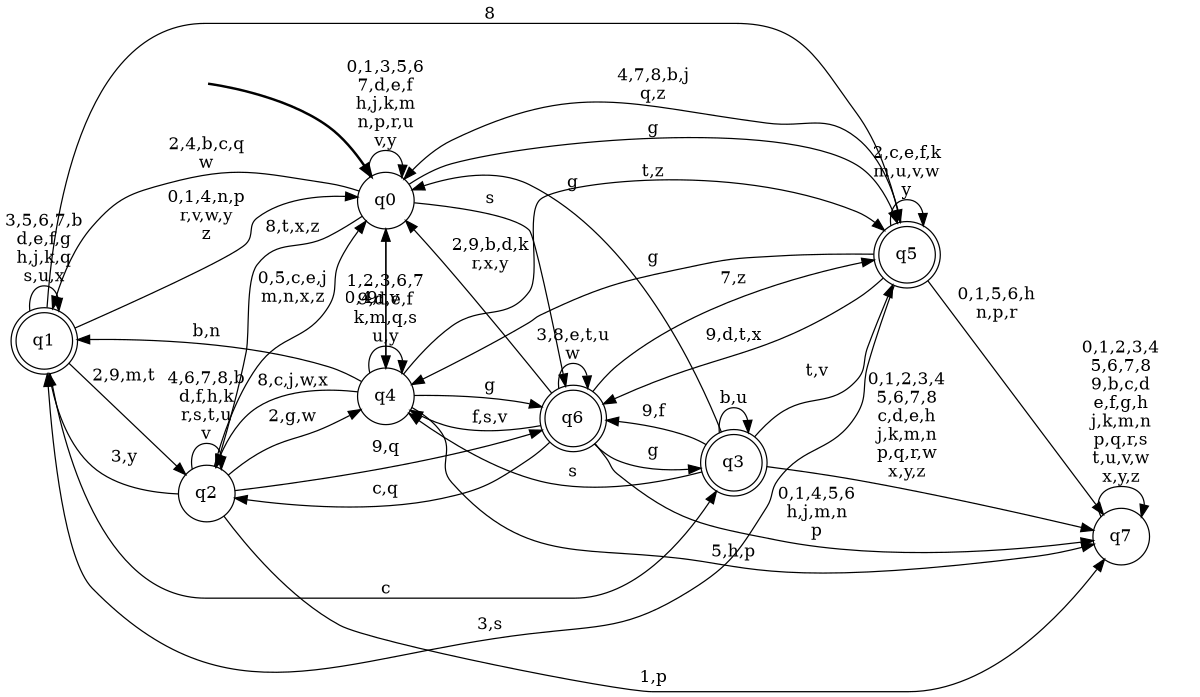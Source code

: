 digraph BlueStar {
__start0 [style = invis, shape = none, label = "", width = 0, height = 0];

rankdir=LR;
size="8,5";

s0 [style="filled", color="black", fillcolor="white" shape="circle", label="q0"];
s1 [style="rounded,filled", color="black", fillcolor="white" shape="doublecircle", label="q1"];
s2 [style="filled", color="black", fillcolor="white" shape="circle", label="q2"];
s3 [style="rounded,filled", color="black", fillcolor="white" shape="doublecircle", label="q3"];
s4 [style="filled", color="black", fillcolor="white" shape="circle", label="q4"];
s5 [style="rounded,filled", color="black", fillcolor="white" shape="doublecircle", label="q5"];
s6 [style="rounded,filled", color="black", fillcolor="white" shape="doublecircle", label="q6"];
s7 [style="filled", color="black", fillcolor="white" shape="circle", label="q7"];
subgraph cluster_main { 
	graph [pad=".75", ranksep="0.15", nodesep="0.15"];
	 style=invis; 
	__start0 -> s0 [penwidth=2];
}
s0 -> s0 [label="0,1,3,5,6\n7,d,e,f\nh,j,k,m\nn,p,r,u\nv,y"];
s0 -> s1 [label="2,4,b,c,q\nw"];
s0 -> s2 [label="8,t,x,z"];
s0 -> s4 [label="9"];
s0 -> s5 [label="g"];
s0 -> s6 [label="s"];
s1 -> s0 [label="0,1,4,n,p\nr,v,w,y\nz"];
s1 -> s1 [label="3,5,6,7,b\nd,e,f,g\nh,j,k,q\ns,u,x"];
s1 -> s2 [label="2,9,m,t"];
s1 -> s3 [label="c"];
s1 -> s5 [label="8"];
s2 -> s0 [label="0,5,c,e,j\nm,n,x,z"];
s2 -> s1 [label="3,y"];
s2 -> s2 [label="4,6,7,8,b\nd,f,h,k\nr,s,t,u\nv"];
s2 -> s4 [label="2,g,w"];
s2 -> s6 [label="9,q"];
s2 -> s7 [label="1,p"];
s3 -> s0 [label="g"];
s3 -> s3 [label="b,u"];
s3 -> s4 [label="s"];
s3 -> s5 [label="t,v"];
s3 -> s6 [label="9,f"];
s3 -> s7 [label="0,1,2,3,4\n5,6,7,8\nc,d,e,h\nj,k,m,n\np,q,r,w\nx,y,z"];
s4 -> s0 [label="0,4,r,v"];
s4 -> s1 [label="b,n"];
s4 -> s2 [label="8,c,j,w,x"];
s4 -> s4 [label="1,2,3,6,7\n9,d,e,f\nk,m,q,s\nu,y"];
s4 -> s5 [label="t,z"];
s4 -> s6 [label="g"];
s4 -> s7 [label="5,h,p"];
s5 -> s0 [label="4,7,8,b,j\nq,z"];
s5 -> s1 [label="3,s"];
s5 -> s4 [label="g"];
s5 -> s5 [label="2,c,e,f,k\nm,u,v,w\ny"];
s5 -> s6 [label="9,d,t,x"];
s5 -> s7 [label="0,1,5,6,h\nn,p,r"];
s6 -> s0 [label="2,9,b,d,k\nr,x,y"];
s6 -> s2 [label="c,q"];
s6 -> s3 [label="g"];
s6 -> s4 [label="f,s,v"];
s6 -> s5 [label="7,z"];
s6 -> s6 [label="3,8,e,t,u\nw"];
s6 -> s7 [label="0,1,4,5,6\nh,j,m,n\np"];
s7 -> s7 [label="0,1,2,3,4\n5,6,7,8\n9,b,c,d\ne,f,g,h\nj,k,m,n\np,q,r,s\nt,u,v,w\nx,y,z"];

}